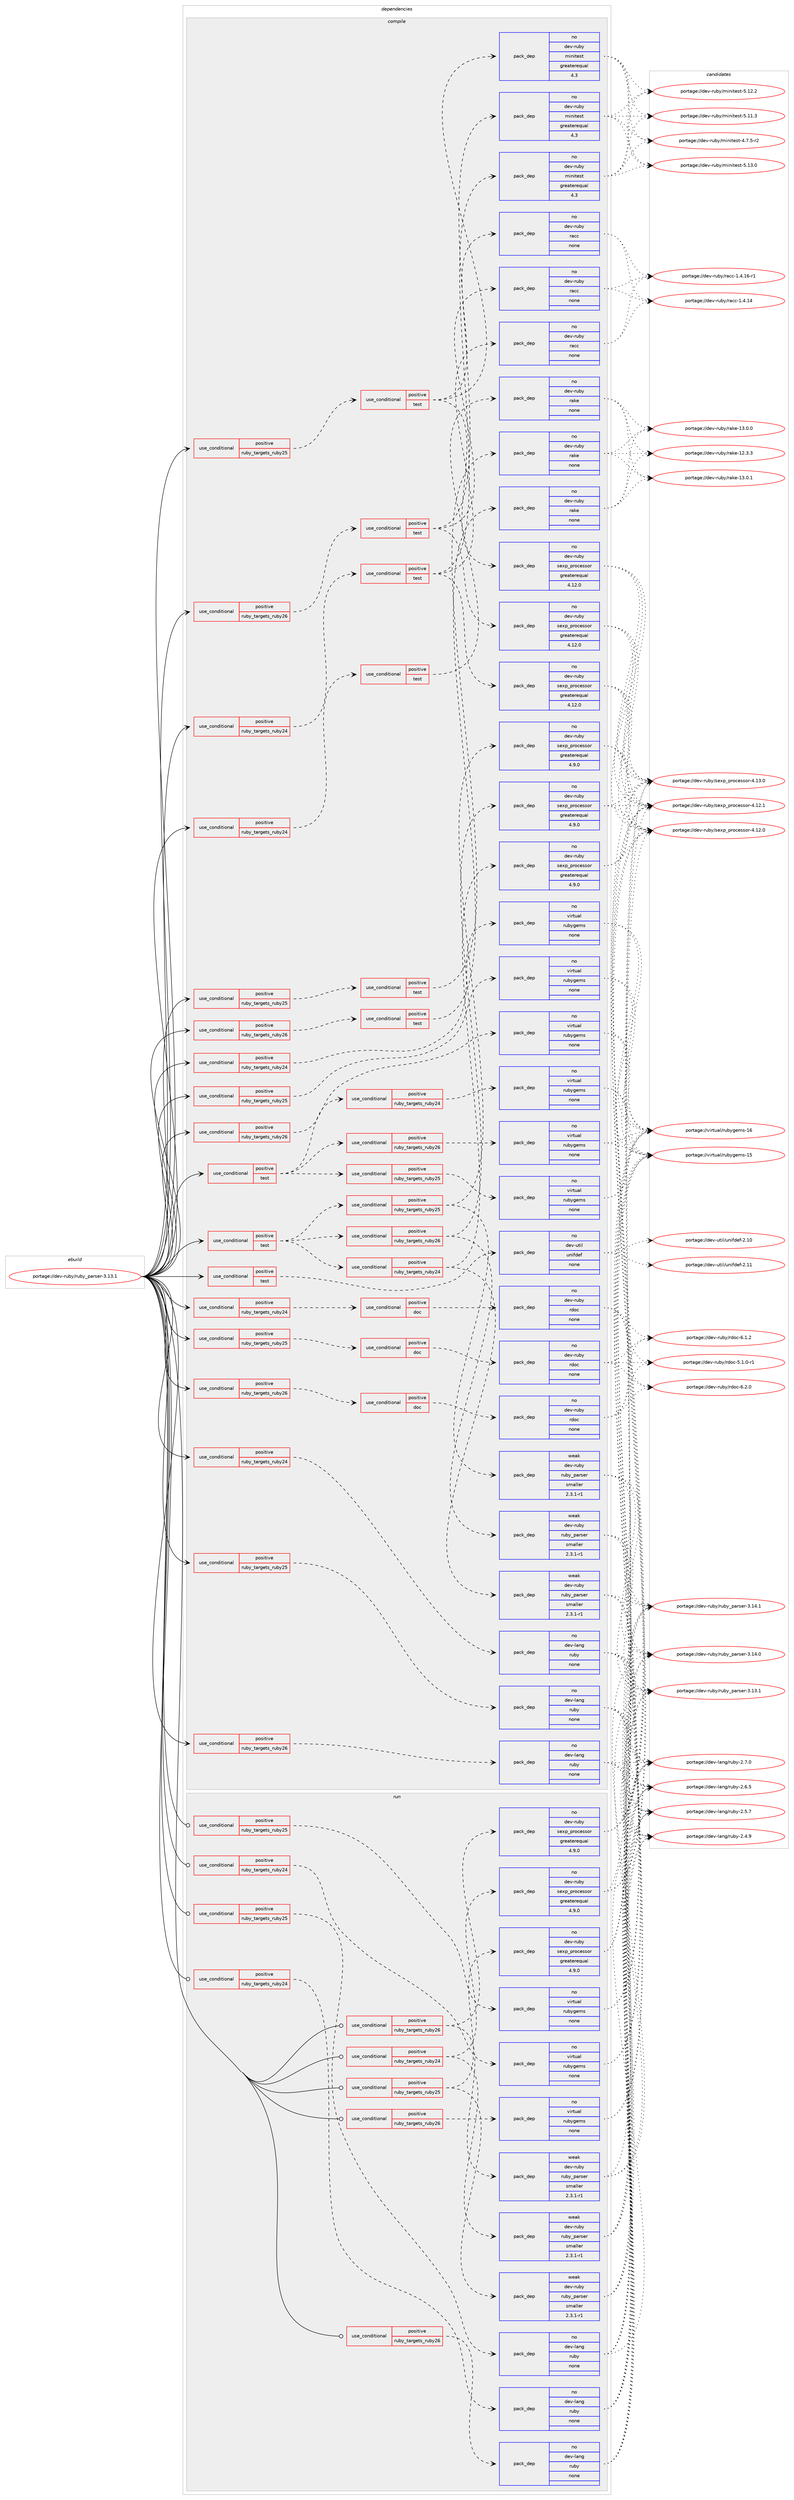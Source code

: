 digraph prolog {

# *************
# Graph options
# *************

newrank=true;
concentrate=true;
compound=true;
graph [rankdir=LR,fontname=Helvetica,fontsize=10,ranksep=1.5];#, ranksep=2.5, nodesep=0.2];
edge  [arrowhead=vee];
node  [fontname=Helvetica,fontsize=10];

# **********
# The ebuild
# **********

subgraph cluster_leftcol {
color=gray;
label=<<i>ebuild</i>>;
id [label="portage://dev-ruby/ruby_parser-3.13.1", color=red, width=4, href="../dev-ruby/ruby_parser-3.13.1.svg"];
}

# ****************
# The dependencies
# ****************

subgraph cluster_midcol {
color=gray;
label=<<i>dependencies</i>>;
subgraph cluster_compile {
fillcolor="#eeeeee";
style=filled;
label=<<i>compile</i>>;
subgraph cond70488 {
dependency322143 [label=<<TABLE BORDER="0" CELLBORDER="1" CELLSPACING="0" CELLPADDING="4"><TR><TD ROWSPAN="3" CELLPADDING="10">use_conditional</TD></TR><TR><TD>positive</TD></TR><TR><TD>ruby_targets_ruby24</TD></TR></TABLE>>, shape=none, color=red];
subgraph cond70489 {
dependency322144 [label=<<TABLE BORDER="0" CELLBORDER="1" CELLSPACING="0" CELLPADDING="4"><TR><TD ROWSPAN="3" CELLPADDING="10">use_conditional</TD></TR><TR><TD>positive</TD></TR><TR><TD>doc</TD></TR></TABLE>>, shape=none, color=red];
subgraph pack246908 {
dependency322145 [label=<<TABLE BORDER="0" CELLBORDER="1" CELLSPACING="0" CELLPADDING="4" WIDTH="220"><TR><TD ROWSPAN="6" CELLPADDING="30">pack_dep</TD></TR><TR><TD WIDTH="110">no</TD></TR><TR><TD>dev-ruby</TD></TR><TR><TD>rdoc</TD></TR><TR><TD>none</TD></TR><TR><TD></TD></TR></TABLE>>, shape=none, color=blue];
}
dependency322144:e -> dependency322145:w [weight=20,style="dashed",arrowhead="vee"];
}
dependency322143:e -> dependency322144:w [weight=20,style="dashed",arrowhead="vee"];
}
id:e -> dependency322143:w [weight=20,style="solid",arrowhead="vee"];
subgraph cond70490 {
dependency322146 [label=<<TABLE BORDER="0" CELLBORDER="1" CELLSPACING="0" CELLPADDING="4"><TR><TD ROWSPAN="3" CELLPADDING="10">use_conditional</TD></TR><TR><TD>positive</TD></TR><TR><TD>ruby_targets_ruby24</TD></TR></TABLE>>, shape=none, color=red];
subgraph cond70491 {
dependency322147 [label=<<TABLE BORDER="0" CELLBORDER="1" CELLSPACING="0" CELLPADDING="4"><TR><TD ROWSPAN="3" CELLPADDING="10">use_conditional</TD></TR><TR><TD>positive</TD></TR><TR><TD>test</TD></TR></TABLE>>, shape=none, color=red];
subgraph pack246909 {
dependency322148 [label=<<TABLE BORDER="0" CELLBORDER="1" CELLSPACING="0" CELLPADDING="4" WIDTH="220"><TR><TD ROWSPAN="6" CELLPADDING="30">pack_dep</TD></TR><TR><TD WIDTH="110">no</TD></TR><TR><TD>dev-ruby</TD></TR><TR><TD>racc</TD></TR><TR><TD>none</TD></TR><TR><TD></TD></TR></TABLE>>, shape=none, color=blue];
}
dependency322147:e -> dependency322148:w [weight=20,style="dashed",arrowhead="vee"];
subgraph pack246910 {
dependency322149 [label=<<TABLE BORDER="0" CELLBORDER="1" CELLSPACING="0" CELLPADDING="4" WIDTH="220"><TR><TD ROWSPAN="6" CELLPADDING="30">pack_dep</TD></TR><TR><TD WIDTH="110">no</TD></TR><TR><TD>dev-ruby</TD></TR><TR><TD>minitest</TD></TR><TR><TD>greaterequal</TD></TR><TR><TD>4.3</TD></TR></TABLE>>, shape=none, color=blue];
}
dependency322147:e -> dependency322149:w [weight=20,style="dashed",arrowhead="vee"];
subgraph pack246911 {
dependency322150 [label=<<TABLE BORDER="0" CELLBORDER="1" CELLSPACING="0" CELLPADDING="4" WIDTH="220"><TR><TD ROWSPAN="6" CELLPADDING="30">pack_dep</TD></TR><TR><TD WIDTH="110">no</TD></TR><TR><TD>dev-ruby</TD></TR><TR><TD>sexp_processor</TD></TR><TR><TD>greaterequal</TD></TR><TR><TD>4.12.0</TD></TR></TABLE>>, shape=none, color=blue];
}
dependency322147:e -> dependency322150:w [weight=20,style="dashed",arrowhead="vee"];
}
dependency322146:e -> dependency322147:w [weight=20,style="dashed",arrowhead="vee"];
}
id:e -> dependency322146:w [weight=20,style="solid",arrowhead="vee"];
subgraph cond70492 {
dependency322151 [label=<<TABLE BORDER="0" CELLBORDER="1" CELLSPACING="0" CELLPADDING="4"><TR><TD ROWSPAN="3" CELLPADDING="10">use_conditional</TD></TR><TR><TD>positive</TD></TR><TR><TD>ruby_targets_ruby24</TD></TR></TABLE>>, shape=none, color=red];
subgraph cond70493 {
dependency322152 [label=<<TABLE BORDER="0" CELLBORDER="1" CELLSPACING="0" CELLPADDING="4"><TR><TD ROWSPAN="3" CELLPADDING="10">use_conditional</TD></TR><TR><TD>positive</TD></TR><TR><TD>test</TD></TR></TABLE>>, shape=none, color=red];
subgraph pack246912 {
dependency322153 [label=<<TABLE BORDER="0" CELLBORDER="1" CELLSPACING="0" CELLPADDING="4" WIDTH="220"><TR><TD ROWSPAN="6" CELLPADDING="30">pack_dep</TD></TR><TR><TD WIDTH="110">no</TD></TR><TR><TD>dev-ruby</TD></TR><TR><TD>rake</TD></TR><TR><TD>none</TD></TR><TR><TD></TD></TR></TABLE>>, shape=none, color=blue];
}
dependency322152:e -> dependency322153:w [weight=20,style="dashed",arrowhead="vee"];
}
dependency322151:e -> dependency322152:w [weight=20,style="dashed",arrowhead="vee"];
}
id:e -> dependency322151:w [weight=20,style="solid",arrowhead="vee"];
subgraph cond70494 {
dependency322154 [label=<<TABLE BORDER="0" CELLBORDER="1" CELLSPACING="0" CELLPADDING="4"><TR><TD ROWSPAN="3" CELLPADDING="10">use_conditional</TD></TR><TR><TD>positive</TD></TR><TR><TD>ruby_targets_ruby24</TD></TR></TABLE>>, shape=none, color=red];
subgraph pack246913 {
dependency322155 [label=<<TABLE BORDER="0" CELLBORDER="1" CELLSPACING="0" CELLPADDING="4" WIDTH="220"><TR><TD ROWSPAN="6" CELLPADDING="30">pack_dep</TD></TR><TR><TD WIDTH="110">no</TD></TR><TR><TD>dev-lang</TD></TR><TR><TD>ruby</TD></TR><TR><TD>none</TD></TR><TR><TD></TD></TR></TABLE>>, shape=none, color=blue];
}
dependency322154:e -> dependency322155:w [weight=20,style="dashed",arrowhead="vee"];
}
id:e -> dependency322154:w [weight=20,style="solid",arrowhead="vee"];
subgraph cond70495 {
dependency322156 [label=<<TABLE BORDER="0" CELLBORDER="1" CELLSPACING="0" CELLPADDING="4"><TR><TD ROWSPAN="3" CELLPADDING="10">use_conditional</TD></TR><TR><TD>positive</TD></TR><TR><TD>ruby_targets_ruby24</TD></TR></TABLE>>, shape=none, color=red];
subgraph pack246914 {
dependency322157 [label=<<TABLE BORDER="0" CELLBORDER="1" CELLSPACING="0" CELLPADDING="4" WIDTH="220"><TR><TD ROWSPAN="6" CELLPADDING="30">pack_dep</TD></TR><TR><TD WIDTH="110">no</TD></TR><TR><TD>virtual</TD></TR><TR><TD>rubygems</TD></TR><TR><TD>none</TD></TR><TR><TD></TD></TR></TABLE>>, shape=none, color=blue];
}
dependency322156:e -> dependency322157:w [weight=20,style="dashed",arrowhead="vee"];
}
id:e -> dependency322156:w [weight=20,style="solid",arrowhead="vee"];
subgraph cond70496 {
dependency322158 [label=<<TABLE BORDER="0" CELLBORDER="1" CELLSPACING="0" CELLPADDING="4"><TR><TD ROWSPAN="3" CELLPADDING="10">use_conditional</TD></TR><TR><TD>positive</TD></TR><TR><TD>ruby_targets_ruby25</TD></TR></TABLE>>, shape=none, color=red];
subgraph cond70497 {
dependency322159 [label=<<TABLE BORDER="0" CELLBORDER="1" CELLSPACING="0" CELLPADDING="4"><TR><TD ROWSPAN="3" CELLPADDING="10">use_conditional</TD></TR><TR><TD>positive</TD></TR><TR><TD>doc</TD></TR></TABLE>>, shape=none, color=red];
subgraph pack246915 {
dependency322160 [label=<<TABLE BORDER="0" CELLBORDER="1" CELLSPACING="0" CELLPADDING="4" WIDTH="220"><TR><TD ROWSPAN="6" CELLPADDING="30">pack_dep</TD></TR><TR><TD WIDTH="110">no</TD></TR><TR><TD>dev-ruby</TD></TR><TR><TD>rdoc</TD></TR><TR><TD>none</TD></TR><TR><TD></TD></TR></TABLE>>, shape=none, color=blue];
}
dependency322159:e -> dependency322160:w [weight=20,style="dashed",arrowhead="vee"];
}
dependency322158:e -> dependency322159:w [weight=20,style="dashed",arrowhead="vee"];
}
id:e -> dependency322158:w [weight=20,style="solid",arrowhead="vee"];
subgraph cond70498 {
dependency322161 [label=<<TABLE BORDER="0" CELLBORDER="1" CELLSPACING="0" CELLPADDING="4"><TR><TD ROWSPAN="3" CELLPADDING="10">use_conditional</TD></TR><TR><TD>positive</TD></TR><TR><TD>ruby_targets_ruby25</TD></TR></TABLE>>, shape=none, color=red];
subgraph cond70499 {
dependency322162 [label=<<TABLE BORDER="0" CELLBORDER="1" CELLSPACING="0" CELLPADDING="4"><TR><TD ROWSPAN="3" CELLPADDING="10">use_conditional</TD></TR><TR><TD>positive</TD></TR><TR><TD>test</TD></TR></TABLE>>, shape=none, color=red];
subgraph pack246916 {
dependency322163 [label=<<TABLE BORDER="0" CELLBORDER="1" CELLSPACING="0" CELLPADDING="4" WIDTH="220"><TR><TD ROWSPAN="6" CELLPADDING="30">pack_dep</TD></TR><TR><TD WIDTH="110">no</TD></TR><TR><TD>dev-ruby</TD></TR><TR><TD>racc</TD></TR><TR><TD>none</TD></TR><TR><TD></TD></TR></TABLE>>, shape=none, color=blue];
}
dependency322162:e -> dependency322163:w [weight=20,style="dashed",arrowhead="vee"];
subgraph pack246917 {
dependency322164 [label=<<TABLE BORDER="0" CELLBORDER="1" CELLSPACING="0" CELLPADDING="4" WIDTH="220"><TR><TD ROWSPAN="6" CELLPADDING="30">pack_dep</TD></TR><TR><TD WIDTH="110">no</TD></TR><TR><TD>dev-ruby</TD></TR><TR><TD>minitest</TD></TR><TR><TD>greaterequal</TD></TR><TR><TD>4.3</TD></TR></TABLE>>, shape=none, color=blue];
}
dependency322162:e -> dependency322164:w [weight=20,style="dashed",arrowhead="vee"];
subgraph pack246918 {
dependency322165 [label=<<TABLE BORDER="0" CELLBORDER="1" CELLSPACING="0" CELLPADDING="4" WIDTH="220"><TR><TD ROWSPAN="6" CELLPADDING="30">pack_dep</TD></TR><TR><TD WIDTH="110">no</TD></TR><TR><TD>dev-ruby</TD></TR><TR><TD>sexp_processor</TD></TR><TR><TD>greaterequal</TD></TR><TR><TD>4.12.0</TD></TR></TABLE>>, shape=none, color=blue];
}
dependency322162:e -> dependency322165:w [weight=20,style="dashed",arrowhead="vee"];
}
dependency322161:e -> dependency322162:w [weight=20,style="dashed",arrowhead="vee"];
}
id:e -> dependency322161:w [weight=20,style="solid",arrowhead="vee"];
subgraph cond70500 {
dependency322166 [label=<<TABLE BORDER="0" CELLBORDER="1" CELLSPACING="0" CELLPADDING="4"><TR><TD ROWSPAN="3" CELLPADDING="10">use_conditional</TD></TR><TR><TD>positive</TD></TR><TR><TD>ruby_targets_ruby25</TD></TR></TABLE>>, shape=none, color=red];
subgraph cond70501 {
dependency322167 [label=<<TABLE BORDER="0" CELLBORDER="1" CELLSPACING="0" CELLPADDING="4"><TR><TD ROWSPAN="3" CELLPADDING="10">use_conditional</TD></TR><TR><TD>positive</TD></TR><TR><TD>test</TD></TR></TABLE>>, shape=none, color=red];
subgraph pack246919 {
dependency322168 [label=<<TABLE BORDER="0" CELLBORDER="1" CELLSPACING="0" CELLPADDING="4" WIDTH="220"><TR><TD ROWSPAN="6" CELLPADDING="30">pack_dep</TD></TR><TR><TD WIDTH="110">no</TD></TR><TR><TD>dev-ruby</TD></TR><TR><TD>rake</TD></TR><TR><TD>none</TD></TR><TR><TD></TD></TR></TABLE>>, shape=none, color=blue];
}
dependency322167:e -> dependency322168:w [weight=20,style="dashed",arrowhead="vee"];
}
dependency322166:e -> dependency322167:w [weight=20,style="dashed",arrowhead="vee"];
}
id:e -> dependency322166:w [weight=20,style="solid",arrowhead="vee"];
subgraph cond70502 {
dependency322169 [label=<<TABLE BORDER="0" CELLBORDER="1" CELLSPACING="0" CELLPADDING="4"><TR><TD ROWSPAN="3" CELLPADDING="10">use_conditional</TD></TR><TR><TD>positive</TD></TR><TR><TD>ruby_targets_ruby25</TD></TR></TABLE>>, shape=none, color=red];
subgraph pack246920 {
dependency322170 [label=<<TABLE BORDER="0" CELLBORDER="1" CELLSPACING="0" CELLPADDING="4" WIDTH="220"><TR><TD ROWSPAN="6" CELLPADDING="30">pack_dep</TD></TR><TR><TD WIDTH="110">no</TD></TR><TR><TD>dev-lang</TD></TR><TR><TD>ruby</TD></TR><TR><TD>none</TD></TR><TR><TD></TD></TR></TABLE>>, shape=none, color=blue];
}
dependency322169:e -> dependency322170:w [weight=20,style="dashed",arrowhead="vee"];
}
id:e -> dependency322169:w [weight=20,style="solid",arrowhead="vee"];
subgraph cond70503 {
dependency322171 [label=<<TABLE BORDER="0" CELLBORDER="1" CELLSPACING="0" CELLPADDING="4"><TR><TD ROWSPAN="3" CELLPADDING="10">use_conditional</TD></TR><TR><TD>positive</TD></TR><TR><TD>ruby_targets_ruby25</TD></TR></TABLE>>, shape=none, color=red];
subgraph pack246921 {
dependency322172 [label=<<TABLE BORDER="0" CELLBORDER="1" CELLSPACING="0" CELLPADDING="4" WIDTH="220"><TR><TD ROWSPAN="6" CELLPADDING="30">pack_dep</TD></TR><TR><TD WIDTH="110">no</TD></TR><TR><TD>virtual</TD></TR><TR><TD>rubygems</TD></TR><TR><TD>none</TD></TR><TR><TD></TD></TR></TABLE>>, shape=none, color=blue];
}
dependency322171:e -> dependency322172:w [weight=20,style="dashed",arrowhead="vee"];
}
id:e -> dependency322171:w [weight=20,style="solid",arrowhead="vee"];
subgraph cond70504 {
dependency322173 [label=<<TABLE BORDER="0" CELLBORDER="1" CELLSPACING="0" CELLPADDING="4"><TR><TD ROWSPAN="3" CELLPADDING="10">use_conditional</TD></TR><TR><TD>positive</TD></TR><TR><TD>ruby_targets_ruby26</TD></TR></TABLE>>, shape=none, color=red];
subgraph cond70505 {
dependency322174 [label=<<TABLE BORDER="0" CELLBORDER="1" CELLSPACING="0" CELLPADDING="4"><TR><TD ROWSPAN="3" CELLPADDING="10">use_conditional</TD></TR><TR><TD>positive</TD></TR><TR><TD>doc</TD></TR></TABLE>>, shape=none, color=red];
subgraph pack246922 {
dependency322175 [label=<<TABLE BORDER="0" CELLBORDER="1" CELLSPACING="0" CELLPADDING="4" WIDTH="220"><TR><TD ROWSPAN="6" CELLPADDING="30">pack_dep</TD></TR><TR><TD WIDTH="110">no</TD></TR><TR><TD>dev-ruby</TD></TR><TR><TD>rdoc</TD></TR><TR><TD>none</TD></TR><TR><TD></TD></TR></TABLE>>, shape=none, color=blue];
}
dependency322174:e -> dependency322175:w [weight=20,style="dashed",arrowhead="vee"];
}
dependency322173:e -> dependency322174:w [weight=20,style="dashed",arrowhead="vee"];
}
id:e -> dependency322173:w [weight=20,style="solid",arrowhead="vee"];
subgraph cond70506 {
dependency322176 [label=<<TABLE BORDER="0" CELLBORDER="1" CELLSPACING="0" CELLPADDING="4"><TR><TD ROWSPAN="3" CELLPADDING="10">use_conditional</TD></TR><TR><TD>positive</TD></TR><TR><TD>ruby_targets_ruby26</TD></TR></TABLE>>, shape=none, color=red];
subgraph cond70507 {
dependency322177 [label=<<TABLE BORDER="0" CELLBORDER="1" CELLSPACING="0" CELLPADDING="4"><TR><TD ROWSPAN="3" CELLPADDING="10">use_conditional</TD></TR><TR><TD>positive</TD></TR><TR><TD>test</TD></TR></TABLE>>, shape=none, color=red];
subgraph pack246923 {
dependency322178 [label=<<TABLE BORDER="0" CELLBORDER="1" CELLSPACING="0" CELLPADDING="4" WIDTH="220"><TR><TD ROWSPAN="6" CELLPADDING="30">pack_dep</TD></TR><TR><TD WIDTH="110">no</TD></TR><TR><TD>dev-ruby</TD></TR><TR><TD>racc</TD></TR><TR><TD>none</TD></TR><TR><TD></TD></TR></TABLE>>, shape=none, color=blue];
}
dependency322177:e -> dependency322178:w [weight=20,style="dashed",arrowhead="vee"];
subgraph pack246924 {
dependency322179 [label=<<TABLE BORDER="0" CELLBORDER="1" CELLSPACING="0" CELLPADDING="4" WIDTH="220"><TR><TD ROWSPAN="6" CELLPADDING="30">pack_dep</TD></TR><TR><TD WIDTH="110">no</TD></TR><TR><TD>dev-ruby</TD></TR><TR><TD>minitest</TD></TR><TR><TD>greaterequal</TD></TR><TR><TD>4.3</TD></TR></TABLE>>, shape=none, color=blue];
}
dependency322177:e -> dependency322179:w [weight=20,style="dashed",arrowhead="vee"];
subgraph pack246925 {
dependency322180 [label=<<TABLE BORDER="0" CELLBORDER="1" CELLSPACING="0" CELLPADDING="4" WIDTH="220"><TR><TD ROWSPAN="6" CELLPADDING="30">pack_dep</TD></TR><TR><TD WIDTH="110">no</TD></TR><TR><TD>dev-ruby</TD></TR><TR><TD>sexp_processor</TD></TR><TR><TD>greaterequal</TD></TR><TR><TD>4.12.0</TD></TR></TABLE>>, shape=none, color=blue];
}
dependency322177:e -> dependency322180:w [weight=20,style="dashed",arrowhead="vee"];
}
dependency322176:e -> dependency322177:w [weight=20,style="dashed",arrowhead="vee"];
}
id:e -> dependency322176:w [weight=20,style="solid",arrowhead="vee"];
subgraph cond70508 {
dependency322181 [label=<<TABLE BORDER="0" CELLBORDER="1" CELLSPACING="0" CELLPADDING="4"><TR><TD ROWSPAN="3" CELLPADDING="10">use_conditional</TD></TR><TR><TD>positive</TD></TR><TR><TD>ruby_targets_ruby26</TD></TR></TABLE>>, shape=none, color=red];
subgraph cond70509 {
dependency322182 [label=<<TABLE BORDER="0" CELLBORDER="1" CELLSPACING="0" CELLPADDING="4"><TR><TD ROWSPAN="3" CELLPADDING="10">use_conditional</TD></TR><TR><TD>positive</TD></TR><TR><TD>test</TD></TR></TABLE>>, shape=none, color=red];
subgraph pack246926 {
dependency322183 [label=<<TABLE BORDER="0" CELLBORDER="1" CELLSPACING="0" CELLPADDING="4" WIDTH="220"><TR><TD ROWSPAN="6" CELLPADDING="30">pack_dep</TD></TR><TR><TD WIDTH="110">no</TD></TR><TR><TD>dev-ruby</TD></TR><TR><TD>rake</TD></TR><TR><TD>none</TD></TR><TR><TD></TD></TR></TABLE>>, shape=none, color=blue];
}
dependency322182:e -> dependency322183:w [weight=20,style="dashed",arrowhead="vee"];
}
dependency322181:e -> dependency322182:w [weight=20,style="dashed",arrowhead="vee"];
}
id:e -> dependency322181:w [weight=20,style="solid",arrowhead="vee"];
subgraph cond70510 {
dependency322184 [label=<<TABLE BORDER="0" CELLBORDER="1" CELLSPACING="0" CELLPADDING="4"><TR><TD ROWSPAN="3" CELLPADDING="10">use_conditional</TD></TR><TR><TD>positive</TD></TR><TR><TD>ruby_targets_ruby26</TD></TR></TABLE>>, shape=none, color=red];
subgraph pack246927 {
dependency322185 [label=<<TABLE BORDER="0" CELLBORDER="1" CELLSPACING="0" CELLPADDING="4" WIDTH="220"><TR><TD ROWSPAN="6" CELLPADDING="30">pack_dep</TD></TR><TR><TD WIDTH="110">no</TD></TR><TR><TD>dev-lang</TD></TR><TR><TD>ruby</TD></TR><TR><TD>none</TD></TR><TR><TD></TD></TR></TABLE>>, shape=none, color=blue];
}
dependency322184:e -> dependency322185:w [weight=20,style="dashed",arrowhead="vee"];
}
id:e -> dependency322184:w [weight=20,style="solid",arrowhead="vee"];
subgraph cond70511 {
dependency322186 [label=<<TABLE BORDER="0" CELLBORDER="1" CELLSPACING="0" CELLPADDING="4"><TR><TD ROWSPAN="3" CELLPADDING="10">use_conditional</TD></TR><TR><TD>positive</TD></TR><TR><TD>ruby_targets_ruby26</TD></TR></TABLE>>, shape=none, color=red];
subgraph pack246928 {
dependency322187 [label=<<TABLE BORDER="0" CELLBORDER="1" CELLSPACING="0" CELLPADDING="4" WIDTH="220"><TR><TD ROWSPAN="6" CELLPADDING="30">pack_dep</TD></TR><TR><TD WIDTH="110">no</TD></TR><TR><TD>virtual</TD></TR><TR><TD>rubygems</TD></TR><TR><TD>none</TD></TR><TR><TD></TD></TR></TABLE>>, shape=none, color=blue];
}
dependency322186:e -> dependency322187:w [weight=20,style="dashed",arrowhead="vee"];
}
id:e -> dependency322186:w [weight=20,style="solid",arrowhead="vee"];
subgraph cond70512 {
dependency322188 [label=<<TABLE BORDER="0" CELLBORDER="1" CELLSPACING="0" CELLPADDING="4"><TR><TD ROWSPAN="3" CELLPADDING="10">use_conditional</TD></TR><TR><TD>positive</TD></TR><TR><TD>test</TD></TR></TABLE>>, shape=none, color=red];
subgraph cond70513 {
dependency322189 [label=<<TABLE BORDER="0" CELLBORDER="1" CELLSPACING="0" CELLPADDING="4"><TR><TD ROWSPAN="3" CELLPADDING="10">use_conditional</TD></TR><TR><TD>positive</TD></TR><TR><TD>ruby_targets_ruby24</TD></TR></TABLE>>, shape=none, color=red];
subgraph pack246929 {
dependency322190 [label=<<TABLE BORDER="0" CELLBORDER="1" CELLSPACING="0" CELLPADDING="4" WIDTH="220"><TR><TD ROWSPAN="6" CELLPADDING="30">pack_dep</TD></TR><TR><TD WIDTH="110">no</TD></TR><TR><TD>dev-ruby</TD></TR><TR><TD>sexp_processor</TD></TR><TR><TD>greaterequal</TD></TR><TR><TD>4.9.0</TD></TR></TABLE>>, shape=none, color=blue];
}
dependency322189:e -> dependency322190:w [weight=20,style="dashed",arrowhead="vee"];
subgraph pack246930 {
dependency322191 [label=<<TABLE BORDER="0" CELLBORDER="1" CELLSPACING="0" CELLPADDING="4" WIDTH="220"><TR><TD ROWSPAN="6" CELLPADDING="30">pack_dep</TD></TR><TR><TD WIDTH="110">weak</TD></TR><TR><TD>dev-ruby</TD></TR><TR><TD>ruby_parser</TD></TR><TR><TD>smaller</TD></TR><TR><TD>2.3.1-r1</TD></TR></TABLE>>, shape=none, color=blue];
}
dependency322189:e -> dependency322191:w [weight=20,style="dashed",arrowhead="vee"];
}
dependency322188:e -> dependency322189:w [weight=20,style="dashed",arrowhead="vee"];
subgraph cond70514 {
dependency322192 [label=<<TABLE BORDER="0" CELLBORDER="1" CELLSPACING="0" CELLPADDING="4"><TR><TD ROWSPAN="3" CELLPADDING="10">use_conditional</TD></TR><TR><TD>positive</TD></TR><TR><TD>ruby_targets_ruby25</TD></TR></TABLE>>, shape=none, color=red];
subgraph pack246931 {
dependency322193 [label=<<TABLE BORDER="0" CELLBORDER="1" CELLSPACING="0" CELLPADDING="4" WIDTH="220"><TR><TD ROWSPAN="6" CELLPADDING="30">pack_dep</TD></TR><TR><TD WIDTH="110">no</TD></TR><TR><TD>dev-ruby</TD></TR><TR><TD>sexp_processor</TD></TR><TR><TD>greaterequal</TD></TR><TR><TD>4.9.0</TD></TR></TABLE>>, shape=none, color=blue];
}
dependency322192:e -> dependency322193:w [weight=20,style="dashed",arrowhead="vee"];
subgraph pack246932 {
dependency322194 [label=<<TABLE BORDER="0" CELLBORDER="1" CELLSPACING="0" CELLPADDING="4" WIDTH="220"><TR><TD ROWSPAN="6" CELLPADDING="30">pack_dep</TD></TR><TR><TD WIDTH="110">weak</TD></TR><TR><TD>dev-ruby</TD></TR><TR><TD>ruby_parser</TD></TR><TR><TD>smaller</TD></TR><TR><TD>2.3.1-r1</TD></TR></TABLE>>, shape=none, color=blue];
}
dependency322192:e -> dependency322194:w [weight=20,style="dashed",arrowhead="vee"];
}
dependency322188:e -> dependency322192:w [weight=20,style="dashed",arrowhead="vee"];
subgraph cond70515 {
dependency322195 [label=<<TABLE BORDER="0" CELLBORDER="1" CELLSPACING="0" CELLPADDING="4"><TR><TD ROWSPAN="3" CELLPADDING="10">use_conditional</TD></TR><TR><TD>positive</TD></TR><TR><TD>ruby_targets_ruby26</TD></TR></TABLE>>, shape=none, color=red];
subgraph pack246933 {
dependency322196 [label=<<TABLE BORDER="0" CELLBORDER="1" CELLSPACING="0" CELLPADDING="4" WIDTH="220"><TR><TD ROWSPAN="6" CELLPADDING="30">pack_dep</TD></TR><TR><TD WIDTH="110">no</TD></TR><TR><TD>dev-ruby</TD></TR><TR><TD>sexp_processor</TD></TR><TR><TD>greaterequal</TD></TR><TR><TD>4.9.0</TD></TR></TABLE>>, shape=none, color=blue];
}
dependency322195:e -> dependency322196:w [weight=20,style="dashed",arrowhead="vee"];
subgraph pack246934 {
dependency322197 [label=<<TABLE BORDER="0" CELLBORDER="1" CELLSPACING="0" CELLPADDING="4" WIDTH="220"><TR><TD ROWSPAN="6" CELLPADDING="30">pack_dep</TD></TR><TR><TD WIDTH="110">weak</TD></TR><TR><TD>dev-ruby</TD></TR><TR><TD>ruby_parser</TD></TR><TR><TD>smaller</TD></TR><TR><TD>2.3.1-r1</TD></TR></TABLE>>, shape=none, color=blue];
}
dependency322195:e -> dependency322197:w [weight=20,style="dashed",arrowhead="vee"];
}
dependency322188:e -> dependency322195:w [weight=20,style="dashed",arrowhead="vee"];
}
id:e -> dependency322188:w [weight=20,style="solid",arrowhead="vee"];
subgraph cond70516 {
dependency322198 [label=<<TABLE BORDER="0" CELLBORDER="1" CELLSPACING="0" CELLPADDING="4"><TR><TD ROWSPAN="3" CELLPADDING="10">use_conditional</TD></TR><TR><TD>positive</TD></TR><TR><TD>test</TD></TR></TABLE>>, shape=none, color=red];
subgraph cond70517 {
dependency322199 [label=<<TABLE BORDER="0" CELLBORDER="1" CELLSPACING="0" CELLPADDING="4"><TR><TD ROWSPAN="3" CELLPADDING="10">use_conditional</TD></TR><TR><TD>positive</TD></TR><TR><TD>ruby_targets_ruby24</TD></TR></TABLE>>, shape=none, color=red];
subgraph pack246935 {
dependency322200 [label=<<TABLE BORDER="0" CELLBORDER="1" CELLSPACING="0" CELLPADDING="4" WIDTH="220"><TR><TD ROWSPAN="6" CELLPADDING="30">pack_dep</TD></TR><TR><TD WIDTH="110">no</TD></TR><TR><TD>virtual</TD></TR><TR><TD>rubygems</TD></TR><TR><TD>none</TD></TR><TR><TD></TD></TR></TABLE>>, shape=none, color=blue];
}
dependency322199:e -> dependency322200:w [weight=20,style="dashed",arrowhead="vee"];
}
dependency322198:e -> dependency322199:w [weight=20,style="dashed",arrowhead="vee"];
subgraph cond70518 {
dependency322201 [label=<<TABLE BORDER="0" CELLBORDER="1" CELLSPACING="0" CELLPADDING="4"><TR><TD ROWSPAN="3" CELLPADDING="10">use_conditional</TD></TR><TR><TD>positive</TD></TR><TR><TD>ruby_targets_ruby25</TD></TR></TABLE>>, shape=none, color=red];
subgraph pack246936 {
dependency322202 [label=<<TABLE BORDER="0" CELLBORDER="1" CELLSPACING="0" CELLPADDING="4" WIDTH="220"><TR><TD ROWSPAN="6" CELLPADDING="30">pack_dep</TD></TR><TR><TD WIDTH="110">no</TD></TR><TR><TD>virtual</TD></TR><TR><TD>rubygems</TD></TR><TR><TD>none</TD></TR><TR><TD></TD></TR></TABLE>>, shape=none, color=blue];
}
dependency322201:e -> dependency322202:w [weight=20,style="dashed",arrowhead="vee"];
}
dependency322198:e -> dependency322201:w [weight=20,style="dashed",arrowhead="vee"];
subgraph cond70519 {
dependency322203 [label=<<TABLE BORDER="0" CELLBORDER="1" CELLSPACING="0" CELLPADDING="4"><TR><TD ROWSPAN="3" CELLPADDING="10">use_conditional</TD></TR><TR><TD>positive</TD></TR><TR><TD>ruby_targets_ruby26</TD></TR></TABLE>>, shape=none, color=red];
subgraph pack246937 {
dependency322204 [label=<<TABLE BORDER="0" CELLBORDER="1" CELLSPACING="0" CELLPADDING="4" WIDTH="220"><TR><TD ROWSPAN="6" CELLPADDING="30">pack_dep</TD></TR><TR><TD WIDTH="110">no</TD></TR><TR><TD>virtual</TD></TR><TR><TD>rubygems</TD></TR><TR><TD>none</TD></TR><TR><TD></TD></TR></TABLE>>, shape=none, color=blue];
}
dependency322203:e -> dependency322204:w [weight=20,style="dashed",arrowhead="vee"];
}
dependency322198:e -> dependency322203:w [weight=20,style="dashed",arrowhead="vee"];
}
id:e -> dependency322198:w [weight=20,style="solid",arrowhead="vee"];
subgraph cond70520 {
dependency322205 [label=<<TABLE BORDER="0" CELLBORDER="1" CELLSPACING="0" CELLPADDING="4"><TR><TD ROWSPAN="3" CELLPADDING="10">use_conditional</TD></TR><TR><TD>positive</TD></TR><TR><TD>test</TD></TR></TABLE>>, shape=none, color=red];
subgraph pack246938 {
dependency322206 [label=<<TABLE BORDER="0" CELLBORDER="1" CELLSPACING="0" CELLPADDING="4" WIDTH="220"><TR><TD ROWSPAN="6" CELLPADDING="30">pack_dep</TD></TR><TR><TD WIDTH="110">no</TD></TR><TR><TD>dev-util</TD></TR><TR><TD>unifdef</TD></TR><TR><TD>none</TD></TR><TR><TD></TD></TR></TABLE>>, shape=none, color=blue];
}
dependency322205:e -> dependency322206:w [weight=20,style="dashed",arrowhead="vee"];
}
id:e -> dependency322205:w [weight=20,style="solid",arrowhead="vee"];
}
subgraph cluster_compileandrun {
fillcolor="#eeeeee";
style=filled;
label=<<i>compile and run</i>>;
}
subgraph cluster_run {
fillcolor="#eeeeee";
style=filled;
label=<<i>run</i>>;
subgraph cond70521 {
dependency322207 [label=<<TABLE BORDER="0" CELLBORDER="1" CELLSPACING="0" CELLPADDING="4"><TR><TD ROWSPAN="3" CELLPADDING="10">use_conditional</TD></TR><TR><TD>positive</TD></TR><TR><TD>ruby_targets_ruby24</TD></TR></TABLE>>, shape=none, color=red];
subgraph pack246939 {
dependency322208 [label=<<TABLE BORDER="0" CELLBORDER="1" CELLSPACING="0" CELLPADDING="4" WIDTH="220"><TR><TD ROWSPAN="6" CELLPADDING="30">pack_dep</TD></TR><TR><TD WIDTH="110">no</TD></TR><TR><TD>dev-lang</TD></TR><TR><TD>ruby</TD></TR><TR><TD>none</TD></TR><TR><TD></TD></TR></TABLE>>, shape=none, color=blue];
}
dependency322207:e -> dependency322208:w [weight=20,style="dashed",arrowhead="vee"];
}
id:e -> dependency322207:w [weight=20,style="solid",arrowhead="odot"];
subgraph cond70522 {
dependency322209 [label=<<TABLE BORDER="0" CELLBORDER="1" CELLSPACING="0" CELLPADDING="4"><TR><TD ROWSPAN="3" CELLPADDING="10">use_conditional</TD></TR><TR><TD>positive</TD></TR><TR><TD>ruby_targets_ruby24</TD></TR></TABLE>>, shape=none, color=red];
subgraph pack246940 {
dependency322210 [label=<<TABLE BORDER="0" CELLBORDER="1" CELLSPACING="0" CELLPADDING="4" WIDTH="220"><TR><TD ROWSPAN="6" CELLPADDING="30">pack_dep</TD></TR><TR><TD WIDTH="110">no</TD></TR><TR><TD>dev-ruby</TD></TR><TR><TD>sexp_processor</TD></TR><TR><TD>greaterequal</TD></TR><TR><TD>4.9.0</TD></TR></TABLE>>, shape=none, color=blue];
}
dependency322209:e -> dependency322210:w [weight=20,style="dashed",arrowhead="vee"];
subgraph pack246941 {
dependency322211 [label=<<TABLE BORDER="0" CELLBORDER="1" CELLSPACING="0" CELLPADDING="4" WIDTH="220"><TR><TD ROWSPAN="6" CELLPADDING="30">pack_dep</TD></TR><TR><TD WIDTH="110">weak</TD></TR><TR><TD>dev-ruby</TD></TR><TR><TD>ruby_parser</TD></TR><TR><TD>smaller</TD></TR><TR><TD>2.3.1-r1</TD></TR></TABLE>>, shape=none, color=blue];
}
dependency322209:e -> dependency322211:w [weight=20,style="dashed",arrowhead="vee"];
}
id:e -> dependency322209:w [weight=20,style="solid",arrowhead="odot"];
subgraph cond70523 {
dependency322212 [label=<<TABLE BORDER="0" CELLBORDER="1" CELLSPACING="0" CELLPADDING="4"><TR><TD ROWSPAN="3" CELLPADDING="10">use_conditional</TD></TR><TR><TD>positive</TD></TR><TR><TD>ruby_targets_ruby24</TD></TR></TABLE>>, shape=none, color=red];
subgraph pack246942 {
dependency322213 [label=<<TABLE BORDER="0" CELLBORDER="1" CELLSPACING="0" CELLPADDING="4" WIDTH="220"><TR><TD ROWSPAN="6" CELLPADDING="30">pack_dep</TD></TR><TR><TD WIDTH="110">no</TD></TR><TR><TD>virtual</TD></TR><TR><TD>rubygems</TD></TR><TR><TD>none</TD></TR><TR><TD></TD></TR></TABLE>>, shape=none, color=blue];
}
dependency322212:e -> dependency322213:w [weight=20,style="dashed",arrowhead="vee"];
}
id:e -> dependency322212:w [weight=20,style="solid",arrowhead="odot"];
subgraph cond70524 {
dependency322214 [label=<<TABLE BORDER="0" CELLBORDER="1" CELLSPACING="0" CELLPADDING="4"><TR><TD ROWSPAN="3" CELLPADDING="10">use_conditional</TD></TR><TR><TD>positive</TD></TR><TR><TD>ruby_targets_ruby25</TD></TR></TABLE>>, shape=none, color=red];
subgraph pack246943 {
dependency322215 [label=<<TABLE BORDER="0" CELLBORDER="1" CELLSPACING="0" CELLPADDING="4" WIDTH="220"><TR><TD ROWSPAN="6" CELLPADDING="30">pack_dep</TD></TR><TR><TD WIDTH="110">no</TD></TR><TR><TD>dev-lang</TD></TR><TR><TD>ruby</TD></TR><TR><TD>none</TD></TR><TR><TD></TD></TR></TABLE>>, shape=none, color=blue];
}
dependency322214:e -> dependency322215:w [weight=20,style="dashed",arrowhead="vee"];
}
id:e -> dependency322214:w [weight=20,style="solid",arrowhead="odot"];
subgraph cond70525 {
dependency322216 [label=<<TABLE BORDER="0" CELLBORDER="1" CELLSPACING="0" CELLPADDING="4"><TR><TD ROWSPAN="3" CELLPADDING="10">use_conditional</TD></TR><TR><TD>positive</TD></TR><TR><TD>ruby_targets_ruby25</TD></TR></TABLE>>, shape=none, color=red];
subgraph pack246944 {
dependency322217 [label=<<TABLE BORDER="0" CELLBORDER="1" CELLSPACING="0" CELLPADDING="4" WIDTH="220"><TR><TD ROWSPAN="6" CELLPADDING="30">pack_dep</TD></TR><TR><TD WIDTH="110">no</TD></TR><TR><TD>dev-ruby</TD></TR><TR><TD>sexp_processor</TD></TR><TR><TD>greaterequal</TD></TR><TR><TD>4.9.0</TD></TR></TABLE>>, shape=none, color=blue];
}
dependency322216:e -> dependency322217:w [weight=20,style="dashed",arrowhead="vee"];
subgraph pack246945 {
dependency322218 [label=<<TABLE BORDER="0" CELLBORDER="1" CELLSPACING="0" CELLPADDING="4" WIDTH="220"><TR><TD ROWSPAN="6" CELLPADDING="30">pack_dep</TD></TR><TR><TD WIDTH="110">weak</TD></TR><TR><TD>dev-ruby</TD></TR><TR><TD>ruby_parser</TD></TR><TR><TD>smaller</TD></TR><TR><TD>2.3.1-r1</TD></TR></TABLE>>, shape=none, color=blue];
}
dependency322216:e -> dependency322218:w [weight=20,style="dashed",arrowhead="vee"];
}
id:e -> dependency322216:w [weight=20,style="solid",arrowhead="odot"];
subgraph cond70526 {
dependency322219 [label=<<TABLE BORDER="0" CELLBORDER="1" CELLSPACING="0" CELLPADDING="4"><TR><TD ROWSPAN="3" CELLPADDING="10">use_conditional</TD></TR><TR><TD>positive</TD></TR><TR><TD>ruby_targets_ruby25</TD></TR></TABLE>>, shape=none, color=red];
subgraph pack246946 {
dependency322220 [label=<<TABLE BORDER="0" CELLBORDER="1" CELLSPACING="0" CELLPADDING="4" WIDTH="220"><TR><TD ROWSPAN="6" CELLPADDING="30">pack_dep</TD></TR><TR><TD WIDTH="110">no</TD></TR><TR><TD>virtual</TD></TR><TR><TD>rubygems</TD></TR><TR><TD>none</TD></TR><TR><TD></TD></TR></TABLE>>, shape=none, color=blue];
}
dependency322219:e -> dependency322220:w [weight=20,style="dashed",arrowhead="vee"];
}
id:e -> dependency322219:w [weight=20,style="solid",arrowhead="odot"];
subgraph cond70527 {
dependency322221 [label=<<TABLE BORDER="0" CELLBORDER="1" CELLSPACING="0" CELLPADDING="4"><TR><TD ROWSPAN="3" CELLPADDING="10">use_conditional</TD></TR><TR><TD>positive</TD></TR><TR><TD>ruby_targets_ruby26</TD></TR></TABLE>>, shape=none, color=red];
subgraph pack246947 {
dependency322222 [label=<<TABLE BORDER="0" CELLBORDER="1" CELLSPACING="0" CELLPADDING="4" WIDTH="220"><TR><TD ROWSPAN="6" CELLPADDING="30">pack_dep</TD></TR><TR><TD WIDTH="110">no</TD></TR><TR><TD>dev-lang</TD></TR><TR><TD>ruby</TD></TR><TR><TD>none</TD></TR><TR><TD></TD></TR></TABLE>>, shape=none, color=blue];
}
dependency322221:e -> dependency322222:w [weight=20,style="dashed",arrowhead="vee"];
}
id:e -> dependency322221:w [weight=20,style="solid",arrowhead="odot"];
subgraph cond70528 {
dependency322223 [label=<<TABLE BORDER="0" CELLBORDER="1" CELLSPACING="0" CELLPADDING="4"><TR><TD ROWSPAN="3" CELLPADDING="10">use_conditional</TD></TR><TR><TD>positive</TD></TR><TR><TD>ruby_targets_ruby26</TD></TR></TABLE>>, shape=none, color=red];
subgraph pack246948 {
dependency322224 [label=<<TABLE BORDER="0" CELLBORDER="1" CELLSPACING="0" CELLPADDING="4" WIDTH="220"><TR><TD ROWSPAN="6" CELLPADDING="30">pack_dep</TD></TR><TR><TD WIDTH="110">no</TD></TR><TR><TD>dev-ruby</TD></TR><TR><TD>sexp_processor</TD></TR><TR><TD>greaterequal</TD></TR><TR><TD>4.9.0</TD></TR></TABLE>>, shape=none, color=blue];
}
dependency322223:e -> dependency322224:w [weight=20,style="dashed",arrowhead="vee"];
subgraph pack246949 {
dependency322225 [label=<<TABLE BORDER="0" CELLBORDER="1" CELLSPACING="0" CELLPADDING="4" WIDTH="220"><TR><TD ROWSPAN="6" CELLPADDING="30">pack_dep</TD></TR><TR><TD WIDTH="110">weak</TD></TR><TR><TD>dev-ruby</TD></TR><TR><TD>ruby_parser</TD></TR><TR><TD>smaller</TD></TR><TR><TD>2.3.1-r1</TD></TR></TABLE>>, shape=none, color=blue];
}
dependency322223:e -> dependency322225:w [weight=20,style="dashed",arrowhead="vee"];
}
id:e -> dependency322223:w [weight=20,style="solid",arrowhead="odot"];
subgraph cond70529 {
dependency322226 [label=<<TABLE BORDER="0" CELLBORDER="1" CELLSPACING="0" CELLPADDING="4"><TR><TD ROWSPAN="3" CELLPADDING="10">use_conditional</TD></TR><TR><TD>positive</TD></TR><TR><TD>ruby_targets_ruby26</TD></TR></TABLE>>, shape=none, color=red];
subgraph pack246950 {
dependency322227 [label=<<TABLE BORDER="0" CELLBORDER="1" CELLSPACING="0" CELLPADDING="4" WIDTH="220"><TR><TD ROWSPAN="6" CELLPADDING="30">pack_dep</TD></TR><TR><TD WIDTH="110">no</TD></TR><TR><TD>virtual</TD></TR><TR><TD>rubygems</TD></TR><TR><TD>none</TD></TR><TR><TD></TD></TR></TABLE>>, shape=none, color=blue];
}
dependency322226:e -> dependency322227:w [weight=20,style="dashed",arrowhead="vee"];
}
id:e -> dependency322226:w [weight=20,style="solid",arrowhead="odot"];
}
}

# **************
# The candidates
# **************

subgraph cluster_choices {
rank=same;
color=gray;
label=<<i>candidates</i>>;

subgraph choice246908 {
color=black;
nodesep=1;
choice10010111845114117981214711410011199455446504648 [label="portage://dev-ruby/rdoc-6.2.0", color=red, width=4,href="../dev-ruby/rdoc-6.2.0.svg"];
choice10010111845114117981214711410011199455446494650 [label="portage://dev-ruby/rdoc-6.1.2", color=red, width=4,href="../dev-ruby/rdoc-6.1.2.svg"];
choice100101118451141179812147114100111994553464946484511449 [label="portage://dev-ruby/rdoc-5.1.0-r1", color=red, width=4,href="../dev-ruby/rdoc-5.1.0-r1.svg"];
dependency322145:e -> choice10010111845114117981214711410011199455446504648:w [style=dotted,weight="100"];
dependency322145:e -> choice10010111845114117981214711410011199455446494650:w [style=dotted,weight="100"];
dependency322145:e -> choice100101118451141179812147114100111994553464946484511449:w [style=dotted,weight="100"];
}
subgraph choice246909 {
color=black;
nodesep=1;
choice100101118451141179812147114979999454946524649544511449 [label="portage://dev-ruby/racc-1.4.16-r1", color=red, width=4,href="../dev-ruby/racc-1.4.16-r1.svg"];
choice10010111845114117981214711497999945494652464952 [label="portage://dev-ruby/racc-1.4.14", color=red, width=4,href="../dev-ruby/racc-1.4.14.svg"];
dependency322148:e -> choice100101118451141179812147114979999454946524649544511449:w [style=dotted,weight="100"];
dependency322148:e -> choice10010111845114117981214711497999945494652464952:w [style=dotted,weight="100"];
}
subgraph choice246910 {
color=black;
nodesep=1;
choice10010111845114117981214710910511010511610111511645534649514648 [label="portage://dev-ruby/minitest-5.13.0", color=red, width=4,href="../dev-ruby/minitest-5.13.0.svg"];
choice10010111845114117981214710910511010511610111511645534649504650 [label="portage://dev-ruby/minitest-5.12.2", color=red, width=4,href="../dev-ruby/minitest-5.12.2.svg"];
choice10010111845114117981214710910511010511610111511645534649494651 [label="portage://dev-ruby/minitest-5.11.3", color=red, width=4,href="../dev-ruby/minitest-5.11.3.svg"];
choice1001011184511411798121471091051101051161011151164552465546534511450 [label="portage://dev-ruby/minitest-4.7.5-r2", color=red, width=4,href="../dev-ruby/minitest-4.7.5-r2.svg"];
dependency322149:e -> choice10010111845114117981214710910511010511610111511645534649514648:w [style=dotted,weight="100"];
dependency322149:e -> choice10010111845114117981214710910511010511610111511645534649504650:w [style=dotted,weight="100"];
dependency322149:e -> choice10010111845114117981214710910511010511610111511645534649494651:w [style=dotted,weight="100"];
dependency322149:e -> choice1001011184511411798121471091051101051161011151164552465546534511450:w [style=dotted,weight="100"];
}
subgraph choice246911 {
color=black;
nodesep=1;
choice100101118451141179812147115101120112951121141119910111511511111445524649514648 [label="portage://dev-ruby/sexp_processor-4.13.0", color=red, width=4,href="../dev-ruby/sexp_processor-4.13.0.svg"];
choice100101118451141179812147115101120112951121141119910111511511111445524649504649 [label="portage://dev-ruby/sexp_processor-4.12.1", color=red, width=4,href="../dev-ruby/sexp_processor-4.12.1.svg"];
choice100101118451141179812147115101120112951121141119910111511511111445524649504648 [label="portage://dev-ruby/sexp_processor-4.12.0", color=red, width=4,href="../dev-ruby/sexp_processor-4.12.0.svg"];
dependency322150:e -> choice100101118451141179812147115101120112951121141119910111511511111445524649514648:w [style=dotted,weight="100"];
dependency322150:e -> choice100101118451141179812147115101120112951121141119910111511511111445524649504649:w [style=dotted,weight="100"];
dependency322150:e -> choice100101118451141179812147115101120112951121141119910111511511111445524649504648:w [style=dotted,weight="100"];
}
subgraph choice246912 {
color=black;
nodesep=1;
choice1001011184511411798121471149710710145495146484649 [label="portage://dev-ruby/rake-13.0.1", color=red, width=4,href="../dev-ruby/rake-13.0.1.svg"];
choice1001011184511411798121471149710710145495146484648 [label="portage://dev-ruby/rake-13.0.0", color=red, width=4,href="../dev-ruby/rake-13.0.0.svg"];
choice1001011184511411798121471149710710145495046514651 [label="portage://dev-ruby/rake-12.3.3", color=red, width=4,href="../dev-ruby/rake-12.3.3.svg"];
dependency322153:e -> choice1001011184511411798121471149710710145495146484649:w [style=dotted,weight="100"];
dependency322153:e -> choice1001011184511411798121471149710710145495146484648:w [style=dotted,weight="100"];
dependency322153:e -> choice1001011184511411798121471149710710145495046514651:w [style=dotted,weight="100"];
}
subgraph choice246913 {
color=black;
nodesep=1;
choice10010111845108971101034711411798121455046554648 [label="portage://dev-lang/ruby-2.7.0", color=red, width=4,href="../dev-lang/ruby-2.7.0.svg"];
choice10010111845108971101034711411798121455046544653 [label="portage://dev-lang/ruby-2.6.5", color=red, width=4,href="../dev-lang/ruby-2.6.5.svg"];
choice10010111845108971101034711411798121455046534655 [label="portage://dev-lang/ruby-2.5.7", color=red, width=4,href="../dev-lang/ruby-2.5.7.svg"];
choice10010111845108971101034711411798121455046524657 [label="portage://dev-lang/ruby-2.4.9", color=red, width=4,href="../dev-lang/ruby-2.4.9.svg"];
dependency322155:e -> choice10010111845108971101034711411798121455046554648:w [style=dotted,weight="100"];
dependency322155:e -> choice10010111845108971101034711411798121455046544653:w [style=dotted,weight="100"];
dependency322155:e -> choice10010111845108971101034711411798121455046534655:w [style=dotted,weight="100"];
dependency322155:e -> choice10010111845108971101034711411798121455046524657:w [style=dotted,weight="100"];
}
subgraph choice246914 {
color=black;
nodesep=1;
choice118105114116117971084711411798121103101109115454954 [label="portage://virtual/rubygems-16", color=red, width=4,href="../virtual/rubygems-16.svg"];
choice118105114116117971084711411798121103101109115454953 [label="portage://virtual/rubygems-15", color=red, width=4,href="../virtual/rubygems-15.svg"];
dependency322157:e -> choice118105114116117971084711411798121103101109115454954:w [style=dotted,weight="100"];
dependency322157:e -> choice118105114116117971084711411798121103101109115454953:w [style=dotted,weight="100"];
}
subgraph choice246915 {
color=black;
nodesep=1;
choice10010111845114117981214711410011199455446504648 [label="portage://dev-ruby/rdoc-6.2.0", color=red, width=4,href="../dev-ruby/rdoc-6.2.0.svg"];
choice10010111845114117981214711410011199455446494650 [label="portage://dev-ruby/rdoc-6.1.2", color=red, width=4,href="../dev-ruby/rdoc-6.1.2.svg"];
choice100101118451141179812147114100111994553464946484511449 [label="portage://dev-ruby/rdoc-5.1.0-r1", color=red, width=4,href="../dev-ruby/rdoc-5.1.0-r1.svg"];
dependency322160:e -> choice10010111845114117981214711410011199455446504648:w [style=dotted,weight="100"];
dependency322160:e -> choice10010111845114117981214711410011199455446494650:w [style=dotted,weight="100"];
dependency322160:e -> choice100101118451141179812147114100111994553464946484511449:w [style=dotted,weight="100"];
}
subgraph choice246916 {
color=black;
nodesep=1;
choice100101118451141179812147114979999454946524649544511449 [label="portage://dev-ruby/racc-1.4.16-r1", color=red, width=4,href="../dev-ruby/racc-1.4.16-r1.svg"];
choice10010111845114117981214711497999945494652464952 [label="portage://dev-ruby/racc-1.4.14", color=red, width=4,href="../dev-ruby/racc-1.4.14.svg"];
dependency322163:e -> choice100101118451141179812147114979999454946524649544511449:w [style=dotted,weight="100"];
dependency322163:e -> choice10010111845114117981214711497999945494652464952:w [style=dotted,weight="100"];
}
subgraph choice246917 {
color=black;
nodesep=1;
choice10010111845114117981214710910511010511610111511645534649514648 [label="portage://dev-ruby/minitest-5.13.0", color=red, width=4,href="../dev-ruby/minitest-5.13.0.svg"];
choice10010111845114117981214710910511010511610111511645534649504650 [label="portage://dev-ruby/minitest-5.12.2", color=red, width=4,href="../dev-ruby/minitest-5.12.2.svg"];
choice10010111845114117981214710910511010511610111511645534649494651 [label="portage://dev-ruby/minitest-5.11.3", color=red, width=4,href="../dev-ruby/minitest-5.11.3.svg"];
choice1001011184511411798121471091051101051161011151164552465546534511450 [label="portage://dev-ruby/minitest-4.7.5-r2", color=red, width=4,href="../dev-ruby/minitest-4.7.5-r2.svg"];
dependency322164:e -> choice10010111845114117981214710910511010511610111511645534649514648:w [style=dotted,weight="100"];
dependency322164:e -> choice10010111845114117981214710910511010511610111511645534649504650:w [style=dotted,weight="100"];
dependency322164:e -> choice10010111845114117981214710910511010511610111511645534649494651:w [style=dotted,weight="100"];
dependency322164:e -> choice1001011184511411798121471091051101051161011151164552465546534511450:w [style=dotted,weight="100"];
}
subgraph choice246918 {
color=black;
nodesep=1;
choice100101118451141179812147115101120112951121141119910111511511111445524649514648 [label="portage://dev-ruby/sexp_processor-4.13.0", color=red, width=4,href="../dev-ruby/sexp_processor-4.13.0.svg"];
choice100101118451141179812147115101120112951121141119910111511511111445524649504649 [label="portage://dev-ruby/sexp_processor-4.12.1", color=red, width=4,href="../dev-ruby/sexp_processor-4.12.1.svg"];
choice100101118451141179812147115101120112951121141119910111511511111445524649504648 [label="portage://dev-ruby/sexp_processor-4.12.0", color=red, width=4,href="../dev-ruby/sexp_processor-4.12.0.svg"];
dependency322165:e -> choice100101118451141179812147115101120112951121141119910111511511111445524649514648:w [style=dotted,weight="100"];
dependency322165:e -> choice100101118451141179812147115101120112951121141119910111511511111445524649504649:w [style=dotted,weight="100"];
dependency322165:e -> choice100101118451141179812147115101120112951121141119910111511511111445524649504648:w [style=dotted,weight="100"];
}
subgraph choice246919 {
color=black;
nodesep=1;
choice1001011184511411798121471149710710145495146484649 [label="portage://dev-ruby/rake-13.0.1", color=red, width=4,href="../dev-ruby/rake-13.0.1.svg"];
choice1001011184511411798121471149710710145495146484648 [label="portage://dev-ruby/rake-13.0.0", color=red, width=4,href="../dev-ruby/rake-13.0.0.svg"];
choice1001011184511411798121471149710710145495046514651 [label="portage://dev-ruby/rake-12.3.3", color=red, width=4,href="../dev-ruby/rake-12.3.3.svg"];
dependency322168:e -> choice1001011184511411798121471149710710145495146484649:w [style=dotted,weight="100"];
dependency322168:e -> choice1001011184511411798121471149710710145495146484648:w [style=dotted,weight="100"];
dependency322168:e -> choice1001011184511411798121471149710710145495046514651:w [style=dotted,weight="100"];
}
subgraph choice246920 {
color=black;
nodesep=1;
choice10010111845108971101034711411798121455046554648 [label="portage://dev-lang/ruby-2.7.0", color=red, width=4,href="../dev-lang/ruby-2.7.0.svg"];
choice10010111845108971101034711411798121455046544653 [label="portage://dev-lang/ruby-2.6.5", color=red, width=4,href="../dev-lang/ruby-2.6.5.svg"];
choice10010111845108971101034711411798121455046534655 [label="portage://dev-lang/ruby-2.5.7", color=red, width=4,href="../dev-lang/ruby-2.5.7.svg"];
choice10010111845108971101034711411798121455046524657 [label="portage://dev-lang/ruby-2.4.9", color=red, width=4,href="../dev-lang/ruby-2.4.9.svg"];
dependency322170:e -> choice10010111845108971101034711411798121455046554648:w [style=dotted,weight="100"];
dependency322170:e -> choice10010111845108971101034711411798121455046544653:w [style=dotted,weight="100"];
dependency322170:e -> choice10010111845108971101034711411798121455046534655:w [style=dotted,weight="100"];
dependency322170:e -> choice10010111845108971101034711411798121455046524657:w [style=dotted,weight="100"];
}
subgraph choice246921 {
color=black;
nodesep=1;
choice118105114116117971084711411798121103101109115454954 [label="portage://virtual/rubygems-16", color=red, width=4,href="../virtual/rubygems-16.svg"];
choice118105114116117971084711411798121103101109115454953 [label="portage://virtual/rubygems-15", color=red, width=4,href="../virtual/rubygems-15.svg"];
dependency322172:e -> choice118105114116117971084711411798121103101109115454954:w [style=dotted,weight="100"];
dependency322172:e -> choice118105114116117971084711411798121103101109115454953:w [style=dotted,weight="100"];
}
subgraph choice246922 {
color=black;
nodesep=1;
choice10010111845114117981214711410011199455446504648 [label="portage://dev-ruby/rdoc-6.2.0", color=red, width=4,href="../dev-ruby/rdoc-6.2.0.svg"];
choice10010111845114117981214711410011199455446494650 [label="portage://dev-ruby/rdoc-6.1.2", color=red, width=4,href="../dev-ruby/rdoc-6.1.2.svg"];
choice100101118451141179812147114100111994553464946484511449 [label="portage://dev-ruby/rdoc-5.1.0-r1", color=red, width=4,href="../dev-ruby/rdoc-5.1.0-r1.svg"];
dependency322175:e -> choice10010111845114117981214711410011199455446504648:w [style=dotted,weight="100"];
dependency322175:e -> choice10010111845114117981214711410011199455446494650:w [style=dotted,weight="100"];
dependency322175:e -> choice100101118451141179812147114100111994553464946484511449:w [style=dotted,weight="100"];
}
subgraph choice246923 {
color=black;
nodesep=1;
choice100101118451141179812147114979999454946524649544511449 [label="portage://dev-ruby/racc-1.4.16-r1", color=red, width=4,href="../dev-ruby/racc-1.4.16-r1.svg"];
choice10010111845114117981214711497999945494652464952 [label="portage://dev-ruby/racc-1.4.14", color=red, width=4,href="../dev-ruby/racc-1.4.14.svg"];
dependency322178:e -> choice100101118451141179812147114979999454946524649544511449:w [style=dotted,weight="100"];
dependency322178:e -> choice10010111845114117981214711497999945494652464952:w [style=dotted,weight="100"];
}
subgraph choice246924 {
color=black;
nodesep=1;
choice10010111845114117981214710910511010511610111511645534649514648 [label="portage://dev-ruby/minitest-5.13.0", color=red, width=4,href="../dev-ruby/minitest-5.13.0.svg"];
choice10010111845114117981214710910511010511610111511645534649504650 [label="portage://dev-ruby/minitest-5.12.2", color=red, width=4,href="../dev-ruby/minitest-5.12.2.svg"];
choice10010111845114117981214710910511010511610111511645534649494651 [label="portage://dev-ruby/minitest-5.11.3", color=red, width=4,href="../dev-ruby/minitest-5.11.3.svg"];
choice1001011184511411798121471091051101051161011151164552465546534511450 [label="portage://dev-ruby/minitest-4.7.5-r2", color=red, width=4,href="../dev-ruby/minitest-4.7.5-r2.svg"];
dependency322179:e -> choice10010111845114117981214710910511010511610111511645534649514648:w [style=dotted,weight="100"];
dependency322179:e -> choice10010111845114117981214710910511010511610111511645534649504650:w [style=dotted,weight="100"];
dependency322179:e -> choice10010111845114117981214710910511010511610111511645534649494651:w [style=dotted,weight="100"];
dependency322179:e -> choice1001011184511411798121471091051101051161011151164552465546534511450:w [style=dotted,weight="100"];
}
subgraph choice246925 {
color=black;
nodesep=1;
choice100101118451141179812147115101120112951121141119910111511511111445524649514648 [label="portage://dev-ruby/sexp_processor-4.13.0", color=red, width=4,href="../dev-ruby/sexp_processor-4.13.0.svg"];
choice100101118451141179812147115101120112951121141119910111511511111445524649504649 [label="portage://dev-ruby/sexp_processor-4.12.1", color=red, width=4,href="../dev-ruby/sexp_processor-4.12.1.svg"];
choice100101118451141179812147115101120112951121141119910111511511111445524649504648 [label="portage://dev-ruby/sexp_processor-4.12.0", color=red, width=4,href="../dev-ruby/sexp_processor-4.12.0.svg"];
dependency322180:e -> choice100101118451141179812147115101120112951121141119910111511511111445524649514648:w [style=dotted,weight="100"];
dependency322180:e -> choice100101118451141179812147115101120112951121141119910111511511111445524649504649:w [style=dotted,weight="100"];
dependency322180:e -> choice100101118451141179812147115101120112951121141119910111511511111445524649504648:w [style=dotted,weight="100"];
}
subgraph choice246926 {
color=black;
nodesep=1;
choice1001011184511411798121471149710710145495146484649 [label="portage://dev-ruby/rake-13.0.1", color=red, width=4,href="../dev-ruby/rake-13.0.1.svg"];
choice1001011184511411798121471149710710145495146484648 [label="portage://dev-ruby/rake-13.0.0", color=red, width=4,href="../dev-ruby/rake-13.0.0.svg"];
choice1001011184511411798121471149710710145495046514651 [label="portage://dev-ruby/rake-12.3.3", color=red, width=4,href="../dev-ruby/rake-12.3.3.svg"];
dependency322183:e -> choice1001011184511411798121471149710710145495146484649:w [style=dotted,weight="100"];
dependency322183:e -> choice1001011184511411798121471149710710145495146484648:w [style=dotted,weight="100"];
dependency322183:e -> choice1001011184511411798121471149710710145495046514651:w [style=dotted,weight="100"];
}
subgraph choice246927 {
color=black;
nodesep=1;
choice10010111845108971101034711411798121455046554648 [label="portage://dev-lang/ruby-2.7.0", color=red, width=4,href="../dev-lang/ruby-2.7.0.svg"];
choice10010111845108971101034711411798121455046544653 [label="portage://dev-lang/ruby-2.6.5", color=red, width=4,href="../dev-lang/ruby-2.6.5.svg"];
choice10010111845108971101034711411798121455046534655 [label="portage://dev-lang/ruby-2.5.7", color=red, width=4,href="../dev-lang/ruby-2.5.7.svg"];
choice10010111845108971101034711411798121455046524657 [label="portage://dev-lang/ruby-2.4.9", color=red, width=4,href="../dev-lang/ruby-2.4.9.svg"];
dependency322185:e -> choice10010111845108971101034711411798121455046554648:w [style=dotted,weight="100"];
dependency322185:e -> choice10010111845108971101034711411798121455046544653:w [style=dotted,weight="100"];
dependency322185:e -> choice10010111845108971101034711411798121455046534655:w [style=dotted,weight="100"];
dependency322185:e -> choice10010111845108971101034711411798121455046524657:w [style=dotted,weight="100"];
}
subgraph choice246928 {
color=black;
nodesep=1;
choice118105114116117971084711411798121103101109115454954 [label="portage://virtual/rubygems-16", color=red, width=4,href="../virtual/rubygems-16.svg"];
choice118105114116117971084711411798121103101109115454953 [label="portage://virtual/rubygems-15", color=red, width=4,href="../virtual/rubygems-15.svg"];
dependency322187:e -> choice118105114116117971084711411798121103101109115454954:w [style=dotted,weight="100"];
dependency322187:e -> choice118105114116117971084711411798121103101109115454953:w [style=dotted,weight="100"];
}
subgraph choice246929 {
color=black;
nodesep=1;
choice100101118451141179812147115101120112951121141119910111511511111445524649514648 [label="portage://dev-ruby/sexp_processor-4.13.0", color=red, width=4,href="../dev-ruby/sexp_processor-4.13.0.svg"];
choice100101118451141179812147115101120112951121141119910111511511111445524649504649 [label="portage://dev-ruby/sexp_processor-4.12.1", color=red, width=4,href="../dev-ruby/sexp_processor-4.12.1.svg"];
choice100101118451141179812147115101120112951121141119910111511511111445524649504648 [label="portage://dev-ruby/sexp_processor-4.12.0", color=red, width=4,href="../dev-ruby/sexp_processor-4.12.0.svg"];
dependency322190:e -> choice100101118451141179812147115101120112951121141119910111511511111445524649514648:w [style=dotted,weight="100"];
dependency322190:e -> choice100101118451141179812147115101120112951121141119910111511511111445524649504649:w [style=dotted,weight="100"];
dependency322190:e -> choice100101118451141179812147115101120112951121141119910111511511111445524649504648:w [style=dotted,weight="100"];
}
subgraph choice246930 {
color=black;
nodesep=1;
choice10010111845114117981214711411798121951129711411510111445514649524649 [label="portage://dev-ruby/ruby_parser-3.14.1", color=red, width=4,href="../dev-ruby/ruby_parser-3.14.1.svg"];
choice10010111845114117981214711411798121951129711411510111445514649524648 [label="portage://dev-ruby/ruby_parser-3.14.0", color=red, width=4,href="../dev-ruby/ruby_parser-3.14.0.svg"];
choice10010111845114117981214711411798121951129711411510111445514649514649 [label="portage://dev-ruby/ruby_parser-3.13.1", color=red, width=4,href="../dev-ruby/ruby_parser-3.13.1.svg"];
dependency322191:e -> choice10010111845114117981214711411798121951129711411510111445514649524649:w [style=dotted,weight="100"];
dependency322191:e -> choice10010111845114117981214711411798121951129711411510111445514649524648:w [style=dotted,weight="100"];
dependency322191:e -> choice10010111845114117981214711411798121951129711411510111445514649514649:w [style=dotted,weight="100"];
}
subgraph choice246931 {
color=black;
nodesep=1;
choice100101118451141179812147115101120112951121141119910111511511111445524649514648 [label="portage://dev-ruby/sexp_processor-4.13.0", color=red, width=4,href="../dev-ruby/sexp_processor-4.13.0.svg"];
choice100101118451141179812147115101120112951121141119910111511511111445524649504649 [label="portage://dev-ruby/sexp_processor-4.12.1", color=red, width=4,href="../dev-ruby/sexp_processor-4.12.1.svg"];
choice100101118451141179812147115101120112951121141119910111511511111445524649504648 [label="portage://dev-ruby/sexp_processor-4.12.0", color=red, width=4,href="../dev-ruby/sexp_processor-4.12.0.svg"];
dependency322193:e -> choice100101118451141179812147115101120112951121141119910111511511111445524649514648:w [style=dotted,weight="100"];
dependency322193:e -> choice100101118451141179812147115101120112951121141119910111511511111445524649504649:w [style=dotted,weight="100"];
dependency322193:e -> choice100101118451141179812147115101120112951121141119910111511511111445524649504648:w [style=dotted,weight="100"];
}
subgraph choice246932 {
color=black;
nodesep=1;
choice10010111845114117981214711411798121951129711411510111445514649524649 [label="portage://dev-ruby/ruby_parser-3.14.1", color=red, width=4,href="../dev-ruby/ruby_parser-3.14.1.svg"];
choice10010111845114117981214711411798121951129711411510111445514649524648 [label="portage://dev-ruby/ruby_parser-3.14.0", color=red, width=4,href="../dev-ruby/ruby_parser-3.14.0.svg"];
choice10010111845114117981214711411798121951129711411510111445514649514649 [label="portage://dev-ruby/ruby_parser-3.13.1", color=red, width=4,href="../dev-ruby/ruby_parser-3.13.1.svg"];
dependency322194:e -> choice10010111845114117981214711411798121951129711411510111445514649524649:w [style=dotted,weight="100"];
dependency322194:e -> choice10010111845114117981214711411798121951129711411510111445514649524648:w [style=dotted,weight="100"];
dependency322194:e -> choice10010111845114117981214711411798121951129711411510111445514649514649:w [style=dotted,weight="100"];
}
subgraph choice246933 {
color=black;
nodesep=1;
choice100101118451141179812147115101120112951121141119910111511511111445524649514648 [label="portage://dev-ruby/sexp_processor-4.13.0", color=red, width=4,href="../dev-ruby/sexp_processor-4.13.0.svg"];
choice100101118451141179812147115101120112951121141119910111511511111445524649504649 [label="portage://dev-ruby/sexp_processor-4.12.1", color=red, width=4,href="../dev-ruby/sexp_processor-4.12.1.svg"];
choice100101118451141179812147115101120112951121141119910111511511111445524649504648 [label="portage://dev-ruby/sexp_processor-4.12.0", color=red, width=4,href="../dev-ruby/sexp_processor-4.12.0.svg"];
dependency322196:e -> choice100101118451141179812147115101120112951121141119910111511511111445524649514648:w [style=dotted,weight="100"];
dependency322196:e -> choice100101118451141179812147115101120112951121141119910111511511111445524649504649:w [style=dotted,weight="100"];
dependency322196:e -> choice100101118451141179812147115101120112951121141119910111511511111445524649504648:w [style=dotted,weight="100"];
}
subgraph choice246934 {
color=black;
nodesep=1;
choice10010111845114117981214711411798121951129711411510111445514649524649 [label="portage://dev-ruby/ruby_parser-3.14.1", color=red, width=4,href="../dev-ruby/ruby_parser-3.14.1.svg"];
choice10010111845114117981214711411798121951129711411510111445514649524648 [label="portage://dev-ruby/ruby_parser-3.14.0", color=red, width=4,href="../dev-ruby/ruby_parser-3.14.0.svg"];
choice10010111845114117981214711411798121951129711411510111445514649514649 [label="portage://dev-ruby/ruby_parser-3.13.1", color=red, width=4,href="../dev-ruby/ruby_parser-3.13.1.svg"];
dependency322197:e -> choice10010111845114117981214711411798121951129711411510111445514649524649:w [style=dotted,weight="100"];
dependency322197:e -> choice10010111845114117981214711411798121951129711411510111445514649524648:w [style=dotted,weight="100"];
dependency322197:e -> choice10010111845114117981214711411798121951129711411510111445514649514649:w [style=dotted,weight="100"];
}
subgraph choice246935 {
color=black;
nodesep=1;
choice118105114116117971084711411798121103101109115454954 [label="portage://virtual/rubygems-16", color=red, width=4,href="../virtual/rubygems-16.svg"];
choice118105114116117971084711411798121103101109115454953 [label="portage://virtual/rubygems-15", color=red, width=4,href="../virtual/rubygems-15.svg"];
dependency322200:e -> choice118105114116117971084711411798121103101109115454954:w [style=dotted,weight="100"];
dependency322200:e -> choice118105114116117971084711411798121103101109115454953:w [style=dotted,weight="100"];
}
subgraph choice246936 {
color=black;
nodesep=1;
choice118105114116117971084711411798121103101109115454954 [label="portage://virtual/rubygems-16", color=red, width=4,href="../virtual/rubygems-16.svg"];
choice118105114116117971084711411798121103101109115454953 [label="portage://virtual/rubygems-15", color=red, width=4,href="../virtual/rubygems-15.svg"];
dependency322202:e -> choice118105114116117971084711411798121103101109115454954:w [style=dotted,weight="100"];
dependency322202:e -> choice118105114116117971084711411798121103101109115454953:w [style=dotted,weight="100"];
}
subgraph choice246937 {
color=black;
nodesep=1;
choice118105114116117971084711411798121103101109115454954 [label="portage://virtual/rubygems-16", color=red, width=4,href="../virtual/rubygems-16.svg"];
choice118105114116117971084711411798121103101109115454953 [label="portage://virtual/rubygems-15", color=red, width=4,href="../virtual/rubygems-15.svg"];
dependency322204:e -> choice118105114116117971084711411798121103101109115454954:w [style=dotted,weight="100"];
dependency322204:e -> choice118105114116117971084711411798121103101109115454953:w [style=dotted,weight="100"];
}
subgraph choice246938 {
color=black;
nodesep=1;
choice10010111845117116105108471171101051021001011024550464949 [label="portage://dev-util/unifdef-2.11", color=red, width=4,href="../dev-util/unifdef-2.11.svg"];
choice10010111845117116105108471171101051021001011024550464948 [label="portage://dev-util/unifdef-2.10", color=red, width=4,href="../dev-util/unifdef-2.10.svg"];
dependency322206:e -> choice10010111845117116105108471171101051021001011024550464949:w [style=dotted,weight="100"];
dependency322206:e -> choice10010111845117116105108471171101051021001011024550464948:w [style=dotted,weight="100"];
}
subgraph choice246939 {
color=black;
nodesep=1;
choice10010111845108971101034711411798121455046554648 [label="portage://dev-lang/ruby-2.7.0", color=red, width=4,href="../dev-lang/ruby-2.7.0.svg"];
choice10010111845108971101034711411798121455046544653 [label="portage://dev-lang/ruby-2.6.5", color=red, width=4,href="../dev-lang/ruby-2.6.5.svg"];
choice10010111845108971101034711411798121455046534655 [label="portage://dev-lang/ruby-2.5.7", color=red, width=4,href="../dev-lang/ruby-2.5.7.svg"];
choice10010111845108971101034711411798121455046524657 [label="portage://dev-lang/ruby-2.4.9", color=red, width=4,href="../dev-lang/ruby-2.4.9.svg"];
dependency322208:e -> choice10010111845108971101034711411798121455046554648:w [style=dotted,weight="100"];
dependency322208:e -> choice10010111845108971101034711411798121455046544653:w [style=dotted,weight="100"];
dependency322208:e -> choice10010111845108971101034711411798121455046534655:w [style=dotted,weight="100"];
dependency322208:e -> choice10010111845108971101034711411798121455046524657:w [style=dotted,weight="100"];
}
subgraph choice246940 {
color=black;
nodesep=1;
choice100101118451141179812147115101120112951121141119910111511511111445524649514648 [label="portage://dev-ruby/sexp_processor-4.13.0", color=red, width=4,href="../dev-ruby/sexp_processor-4.13.0.svg"];
choice100101118451141179812147115101120112951121141119910111511511111445524649504649 [label="portage://dev-ruby/sexp_processor-4.12.1", color=red, width=4,href="../dev-ruby/sexp_processor-4.12.1.svg"];
choice100101118451141179812147115101120112951121141119910111511511111445524649504648 [label="portage://dev-ruby/sexp_processor-4.12.0", color=red, width=4,href="../dev-ruby/sexp_processor-4.12.0.svg"];
dependency322210:e -> choice100101118451141179812147115101120112951121141119910111511511111445524649514648:w [style=dotted,weight="100"];
dependency322210:e -> choice100101118451141179812147115101120112951121141119910111511511111445524649504649:w [style=dotted,weight="100"];
dependency322210:e -> choice100101118451141179812147115101120112951121141119910111511511111445524649504648:w [style=dotted,weight="100"];
}
subgraph choice246941 {
color=black;
nodesep=1;
choice10010111845114117981214711411798121951129711411510111445514649524649 [label="portage://dev-ruby/ruby_parser-3.14.1", color=red, width=4,href="../dev-ruby/ruby_parser-3.14.1.svg"];
choice10010111845114117981214711411798121951129711411510111445514649524648 [label="portage://dev-ruby/ruby_parser-3.14.0", color=red, width=4,href="../dev-ruby/ruby_parser-3.14.0.svg"];
choice10010111845114117981214711411798121951129711411510111445514649514649 [label="portage://dev-ruby/ruby_parser-3.13.1", color=red, width=4,href="../dev-ruby/ruby_parser-3.13.1.svg"];
dependency322211:e -> choice10010111845114117981214711411798121951129711411510111445514649524649:w [style=dotted,weight="100"];
dependency322211:e -> choice10010111845114117981214711411798121951129711411510111445514649524648:w [style=dotted,weight="100"];
dependency322211:e -> choice10010111845114117981214711411798121951129711411510111445514649514649:w [style=dotted,weight="100"];
}
subgraph choice246942 {
color=black;
nodesep=1;
choice118105114116117971084711411798121103101109115454954 [label="portage://virtual/rubygems-16", color=red, width=4,href="../virtual/rubygems-16.svg"];
choice118105114116117971084711411798121103101109115454953 [label="portage://virtual/rubygems-15", color=red, width=4,href="../virtual/rubygems-15.svg"];
dependency322213:e -> choice118105114116117971084711411798121103101109115454954:w [style=dotted,weight="100"];
dependency322213:e -> choice118105114116117971084711411798121103101109115454953:w [style=dotted,weight="100"];
}
subgraph choice246943 {
color=black;
nodesep=1;
choice10010111845108971101034711411798121455046554648 [label="portage://dev-lang/ruby-2.7.0", color=red, width=4,href="../dev-lang/ruby-2.7.0.svg"];
choice10010111845108971101034711411798121455046544653 [label="portage://dev-lang/ruby-2.6.5", color=red, width=4,href="../dev-lang/ruby-2.6.5.svg"];
choice10010111845108971101034711411798121455046534655 [label="portage://dev-lang/ruby-2.5.7", color=red, width=4,href="../dev-lang/ruby-2.5.7.svg"];
choice10010111845108971101034711411798121455046524657 [label="portage://dev-lang/ruby-2.4.9", color=red, width=4,href="../dev-lang/ruby-2.4.9.svg"];
dependency322215:e -> choice10010111845108971101034711411798121455046554648:w [style=dotted,weight="100"];
dependency322215:e -> choice10010111845108971101034711411798121455046544653:w [style=dotted,weight="100"];
dependency322215:e -> choice10010111845108971101034711411798121455046534655:w [style=dotted,weight="100"];
dependency322215:e -> choice10010111845108971101034711411798121455046524657:w [style=dotted,weight="100"];
}
subgraph choice246944 {
color=black;
nodesep=1;
choice100101118451141179812147115101120112951121141119910111511511111445524649514648 [label="portage://dev-ruby/sexp_processor-4.13.0", color=red, width=4,href="../dev-ruby/sexp_processor-4.13.0.svg"];
choice100101118451141179812147115101120112951121141119910111511511111445524649504649 [label="portage://dev-ruby/sexp_processor-4.12.1", color=red, width=4,href="../dev-ruby/sexp_processor-4.12.1.svg"];
choice100101118451141179812147115101120112951121141119910111511511111445524649504648 [label="portage://dev-ruby/sexp_processor-4.12.0", color=red, width=4,href="../dev-ruby/sexp_processor-4.12.0.svg"];
dependency322217:e -> choice100101118451141179812147115101120112951121141119910111511511111445524649514648:w [style=dotted,weight="100"];
dependency322217:e -> choice100101118451141179812147115101120112951121141119910111511511111445524649504649:w [style=dotted,weight="100"];
dependency322217:e -> choice100101118451141179812147115101120112951121141119910111511511111445524649504648:w [style=dotted,weight="100"];
}
subgraph choice246945 {
color=black;
nodesep=1;
choice10010111845114117981214711411798121951129711411510111445514649524649 [label="portage://dev-ruby/ruby_parser-3.14.1", color=red, width=4,href="../dev-ruby/ruby_parser-3.14.1.svg"];
choice10010111845114117981214711411798121951129711411510111445514649524648 [label="portage://dev-ruby/ruby_parser-3.14.0", color=red, width=4,href="../dev-ruby/ruby_parser-3.14.0.svg"];
choice10010111845114117981214711411798121951129711411510111445514649514649 [label="portage://dev-ruby/ruby_parser-3.13.1", color=red, width=4,href="../dev-ruby/ruby_parser-3.13.1.svg"];
dependency322218:e -> choice10010111845114117981214711411798121951129711411510111445514649524649:w [style=dotted,weight="100"];
dependency322218:e -> choice10010111845114117981214711411798121951129711411510111445514649524648:w [style=dotted,weight="100"];
dependency322218:e -> choice10010111845114117981214711411798121951129711411510111445514649514649:w [style=dotted,weight="100"];
}
subgraph choice246946 {
color=black;
nodesep=1;
choice118105114116117971084711411798121103101109115454954 [label="portage://virtual/rubygems-16", color=red, width=4,href="../virtual/rubygems-16.svg"];
choice118105114116117971084711411798121103101109115454953 [label="portage://virtual/rubygems-15", color=red, width=4,href="../virtual/rubygems-15.svg"];
dependency322220:e -> choice118105114116117971084711411798121103101109115454954:w [style=dotted,weight="100"];
dependency322220:e -> choice118105114116117971084711411798121103101109115454953:w [style=dotted,weight="100"];
}
subgraph choice246947 {
color=black;
nodesep=1;
choice10010111845108971101034711411798121455046554648 [label="portage://dev-lang/ruby-2.7.0", color=red, width=4,href="../dev-lang/ruby-2.7.0.svg"];
choice10010111845108971101034711411798121455046544653 [label="portage://dev-lang/ruby-2.6.5", color=red, width=4,href="../dev-lang/ruby-2.6.5.svg"];
choice10010111845108971101034711411798121455046534655 [label="portage://dev-lang/ruby-2.5.7", color=red, width=4,href="../dev-lang/ruby-2.5.7.svg"];
choice10010111845108971101034711411798121455046524657 [label="portage://dev-lang/ruby-2.4.9", color=red, width=4,href="../dev-lang/ruby-2.4.9.svg"];
dependency322222:e -> choice10010111845108971101034711411798121455046554648:w [style=dotted,weight="100"];
dependency322222:e -> choice10010111845108971101034711411798121455046544653:w [style=dotted,weight="100"];
dependency322222:e -> choice10010111845108971101034711411798121455046534655:w [style=dotted,weight="100"];
dependency322222:e -> choice10010111845108971101034711411798121455046524657:w [style=dotted,weight="100"];
}
subgraph choice246948 {
color=black;
nodesep=1;
choice100101118451141179812147115101120112951121141119910111511511111445524649514648 [label="portage://dev-ruby/sexp_processor-4.13.0", color=red, width=4,href="../dev-ruby/sexp_processor-4.13.0.svg"];
choice100101118451141179812147115101120112951121141119910111511511111445524649504649 [label="portage://dev-ruby/sexp_processor-4.12.1", color=red, width=4,href="../dev-ruby/sexp_processor-4.12.1.svg"];
choice100101118451141179812147115101120112951121141119910111511511111445524649504648 [label="portage://dev-ruby/sexp_processor-4.12.0", color=red, width=4,href="../dev-ruby/sexp_processor-4.12.0.svg"];
dependency322224:e -> choice100101118451141179812147115101120112951121141119910111511511111445524649514648:w [style=dotted,weight="100"];
dependency322224:e -> choice100101118451141179812147115101120112951121141119910111511511111445524649504649:w [style=dotted,weight="100"];
dependency322224:e -> choice100101118451141179812147115101120112951121141119910111511511111445524649504648:w [style=dotted,weight="100"];
}
subgraph choice246949 {
color=black;
nodesep=1;
choice10010111845114117981214711411798121951129711411510111445514649524649 [label="portage://dev-ruby/ruby_parser-3.14.1", color=red, width=4,href="../dev-ruby/ruby_parser-3.14.1.svg"];
choice10010111845114117981214711411798121951129711411510111445514649524648 [label="portage://dev-ruby/ruby_parser-3.14.0", color=red, width=4,href="../dev-ruby/ruby_parser-3.14.0.svg"];
choice10010111845114117981214711411798121951129711411510111445514649514649 [label="portage://dev-ruby/ruby_parser-3.13.1", color=red, width=4,href="../dev-ruby/ruby_parser-3.13.1.svg"];
dependency322225:e -> choice10010111845114117981214711411798121951129711411510111445514649524649:w [style=dotted,weight="100"];
dependency322225:e -> choice10010111845114117981214711411798121951129711411510111445514649524648:w [style=dotted,weight="100"];
dependency322225:e -> choice10010111845114117981214711411798121951129711411510111445514649514649:w [style=dotted,weight="100"];
}
subgraph choice246950 {
color=black;
nodesep=1;
choice118105114116117971084711411798121103101109115454954 [label="portage://virtual/rubygems-16", color=red, width=4,href="../virtual/rubygems-16.svg"];
choice118105114116117971084711411798121103101109115454953 [label="portage://virtual/rubygems-15", color=red, width=4,href="../virtual/rubygems-15.svg"];
dependency322227:e -> choice118105114116117971084711411798121103101109115454954:w [style=dotted,weight="100"];
dependency322227:e -> choice118105114116117971084711411798121103101109115454953:w [style=dotted,weight="100"];
}
}

}
